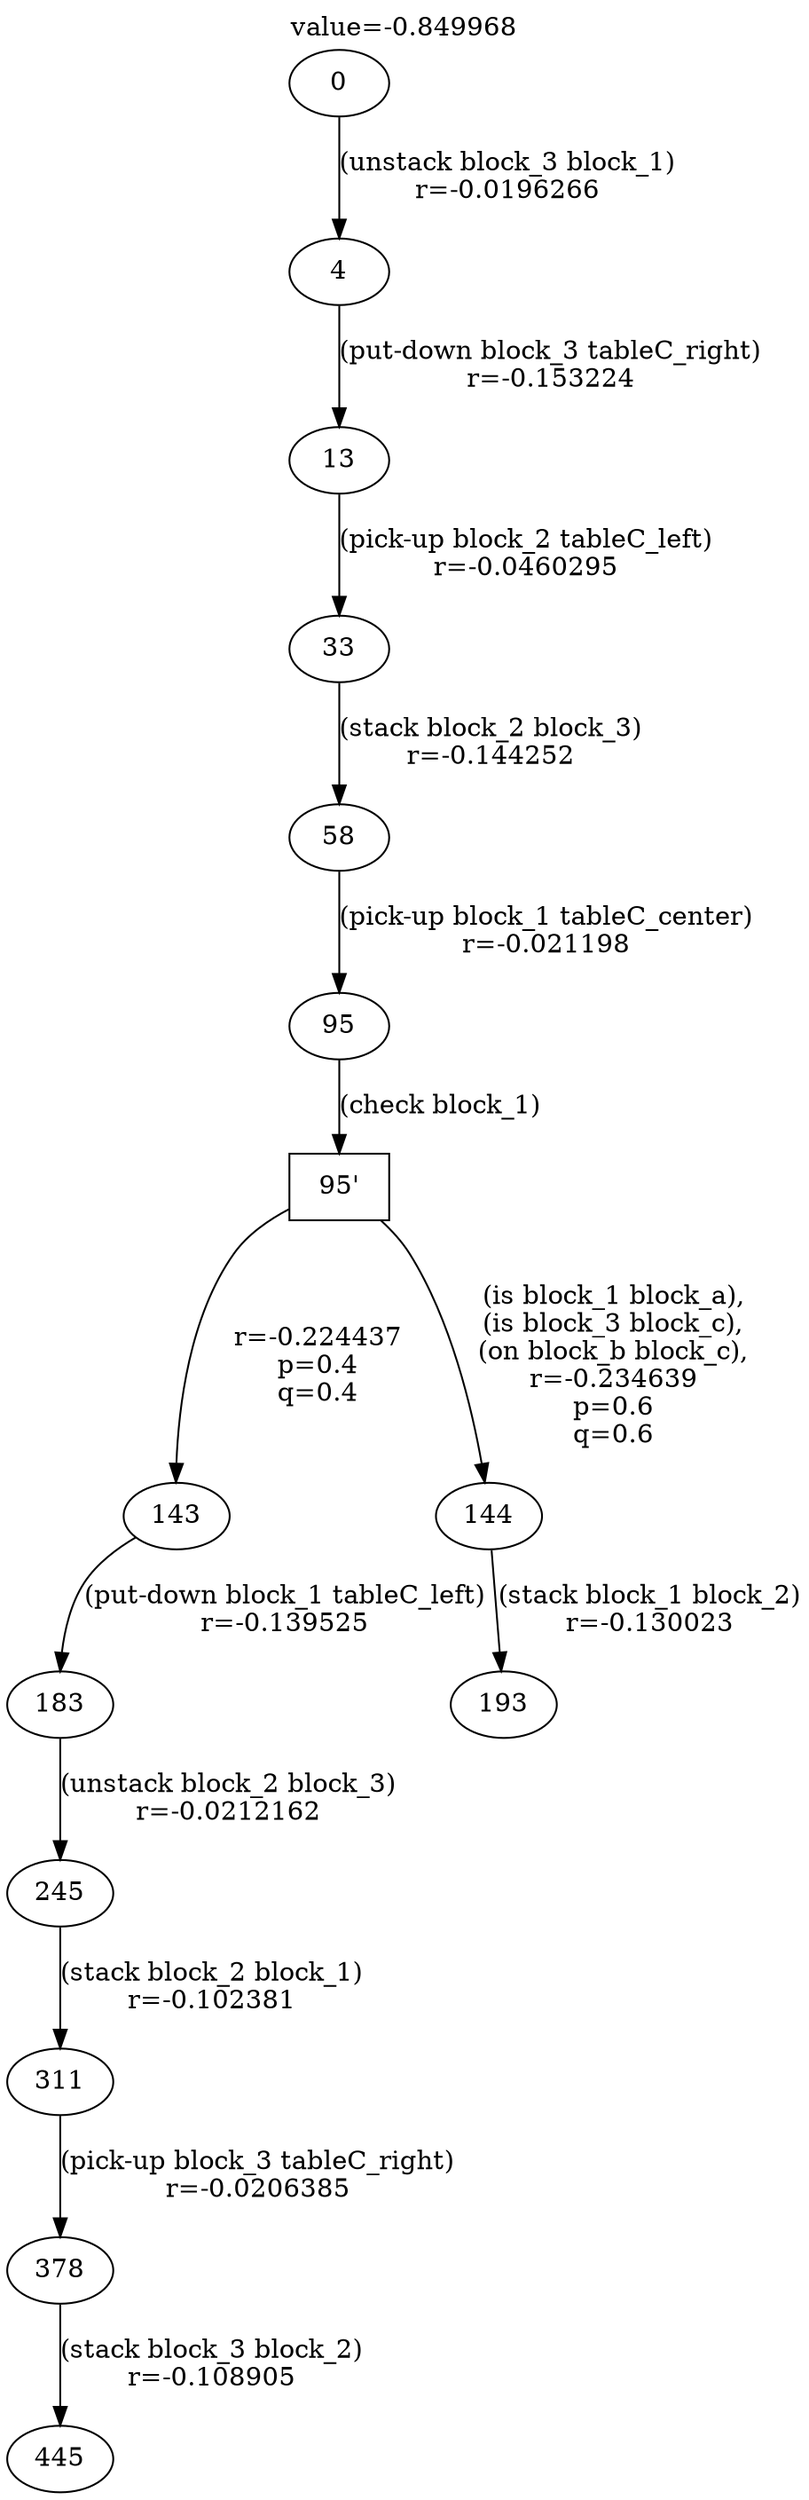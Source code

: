 digraph g{
label="value=-0.849968"
labelloc=top
0->4 [ label="(unstack block_3 block_1)
r=-0.0196266" ];
4->13 [ label="(put-down block_3 tableC_right)
r=-0.153224" ];
13->33 [ label="(pick-up block_2 tableC_left)
r=-0.0460295" ];
33->58 [ label="(stack block_2 block_3)
r=-0.144252" ];
58->95 [ label="(pick-up block_1 tableC_center)
r=-0.021198" ];
"95'" [ shape=box ] ;
95->"95'" [ label="(check block_1)" ];
"95'"->143 [ label="
r=-0.224437
p=0.4
q=0.4" ];
143->183 [ label="(put-down block_1 tableC_left)
r=-0.139525" ];
183->245 [ label="(unstack block_2 block_3)
r=-0.0212162" ];
245->311 [ label="(stack block_2 block_1)
r=-0.102381" ];
311->378 [ label="(pick-up block_3 tableC_right)
r=-0.0206385" ];
378->445 [ label="(stack block_3 block_2)
r=-0.108905" ];
"95'"->144 [ label="
(is block_1 block_a),
(is block_3 block_c),
(on block_b block_c),
r=-0.234639
p=0.6
q=0.6" ];
144->193 [ label="(stack block_1 block_2)
r=-0.130023" ];
}
